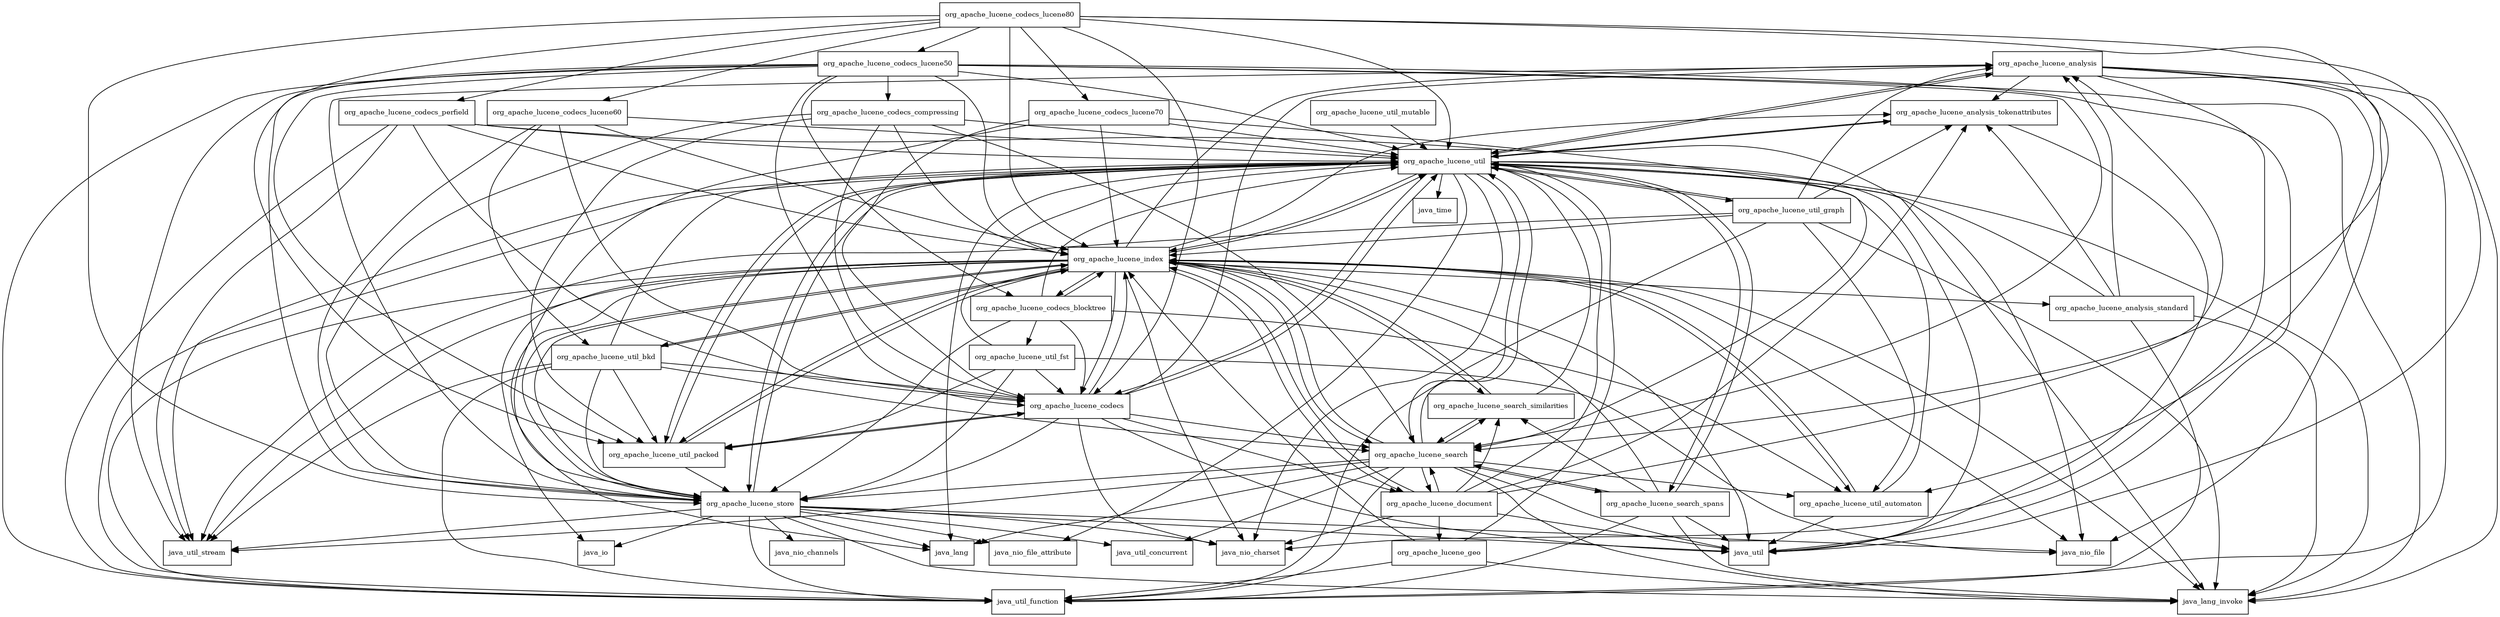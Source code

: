 digraph lucene_core_8_2_0_package_dependencies {
  node [shape = box, fontsize=10.0];
  org_apache_lucene_analysis -> java_lang_invoke;
  org_apache_lucene_analysis -> java_nio_charset;
  org_apache_lucene_analysis -> java_nio_file;
  org_apache_lucene_analysis -> java_util_function;
  org_apache_lucene_analysis -> org_apache_lucene_analysis_tokenattributes;
  org_apache_lucene_analysis -> org_apache_lucene_store;
  org_apache_lucene_analysis -> org_apache_lucene_util;
  org_apache_lucene_analysis -> org_apache_lucene_util_automaton;
  org_apache_lucene_analysis_standard -> java_lang_invoke;
  org_apache_lucene_analysis_standard -> java_util_function;
  org_apache_lucene_analysis_standard -> org_apache_lucene_analysis;
  org_apache_lucene_analysis_standard -> org_apache_lucene_analysis_tokenattributes;
  org_apache_lucene_analysis_standard -> org_apache_lucene_util;
  org_apache_lucene_analysis_tokenattributes -> java_util;
  org_apache_lucene_analysis_tokenattributes -> org_apache_lucene_util;
  org_apache_lucene_codecs -> java_nio_charset;
  org_apache_lucene_codecs -> java_util;
  org_apache_lucene_codecs -> org_apache_lucene_analysis;
  org_apache_lucene_codecs -> org_apache_lucene_document;
  org_apache_lucene_codecs -> org_apache_lucene_index;
  org_apache_lucene_codecs -> org_apache_lucene_search;
  org_apache_lucene_codecs -> org_apache_lucene_store;
  org_apache_lucene_codecs -> org_apache_lucene_util;
  org_apache_lucene_codecs -> org_apache_lucene_util_packed;
  org_apache_lucene_codecs_blocktree -> org_apache_lucene_codecs;
  org_apache_lucene_codecs_blocktree -> org_apache_lucene_index;
  org_apache_lucene_codecs_blocktree -> org_apache_lucene_store;
  org_apache_lucene_codecs_blocktree -> org_apache_lucene_util;
  org_apache_lucene_codecs_blocktree -> org_apache_lucene_util_automaton;
  org_apache_lucene_codecs_blocktree -> org_apache_lucene_util_fst;
  org_apache_lucene_codecs_compressing -> org_apache_lucene_codecs;
  org_apache_lucene_codecs_compressing -> org_apache_lucene_index;
  org_apache_lucene_codecs_compressing -> org_apache_lucene_search;
  org_apache_lucene_codecs_compressing -> org_apache_lucene_store;
  org_apache_lucene_codecs_compressing -> org_apache_lucene_util;
  org_apache_lucene_codecs_compressing -> org_apache_lucene_util_packed;
  org_apache_lucene_codecs_lucene50 -> java_lang_invoke;
  org_apache_lucene_codecs_lucene50 -> java_util;
  org_apache_lucene_codecs_lucene50 -> java_util_function;
  org_apache_lucene_codecs_lucene50 -> java_util_stream;
  org_apache_lucene_codecs_lucene50 -> org_apache_lucene_codecs;
  org_apache_lucene_codecs_lucene50 -> org_apache_lucene_codecs_blocktree;
  org_apache_lucene_codecs_lucene50 -> org_apache_lucene_codecs_compressing;
  org_apache_lucene_codecs_lucene50 -> org_apache_lucene_index;
  org_apache_lucene_codecs_lucene50 -> org_apache_lucene_search;
  org_apache_lucene_codecs_lucene50 -> org_apache_lucene_store;
  org_apache_lucene_codecs_lucene50 -> org_apache_lucene_util;
  org_apache_lucene_codecs_lucene50 -> org_apache_lucene_util_packed;
  org_apache_lucene_codecs_lucene60 -> org_apache_lucene_codecs;
  org_apache_lucene_codecs_lucene60 -> org_apache_lucene_index;
  org_apache_lucene_codecs_lucene60 -> org_apache_lucene_store;
  org_apache_lucene_codecs_lucene60 -> org_apache_lucene_util;
  org_apache_lucene_codecs_lucene60 -> org_apache_lucene_util_bkd;
  org_apache_lucene_codecs_lucene70 -> org_apache_lucene_codecs;
  org_apache_lucene_codecs_lucene70 -> org_apache_lucene_index;
  org_apache_lucene_codecs_lucene70 -> org_apache_lucene_search;
  org_apache_lucene_codecs_lucene70 -> org_apache_lucene_store;
  org_apache_lucene_codecs_lucene70 -> org_apache_lucene_util;
  org_apache_lucene_codecs_lucene80 -> java_util;
  org_apache_lucene_codecs_lucene80 -> org_apache_lucene_codecs;
  org_apache_lucene_codecs_lucene80 -> org_apache_lucene_codecs_lucene50;
  org_apache_lucene_codecs_lucene80 -> org_apache_lucene_codecs_lucene60;
  org_apache_lucene_codecs_lucene80 -> org_apache_lucene_codecs_lucene70;
  org_apache_lucene_codecs_lucene80 -> org_apache_lucene_codecs_perfield;
  org_apache_lucene_codecs_lucene80 -> org_apache_lucene_index;
  org_apache_lucene_codecs_lucene80 -> org_apache_lucene_search;
  org_apache_lucene_codecs_lucene80 -> org_apache_lucene_store;
  org_apache_lucene_codecs_lucene80 -> org_apache_lucene_util;
  org_apache_lucene_codecs_lucene80 -> org_apache_lucene_util_packed;
  org_apache_lucene_codecs_perfield -> java_lang_invoke;
  org_apache_lucene_codecs_perfield -> java_util_function;
  org_apache_lucene_codecs_perfield -> java_util_stream;
  org_apache_lucene_codecs_perfield -> org_apache_lucene_codecs;
  org_apache_lucene_codecs_perfield -> org_apache_lucene_index;
  org_apache_lucene_codecs_perfield -> org_apache_lucene_util;
  org_apache_lucene_document -> java_nio_charset;
  org_apache_lucene_document -> java_util;
  org_apache_lucene_document -> org_apache_lucene_analysis;
  org_apache_lucene_document -> org_apache_lucene_analysis_tokenattributes;
  org_apache_lucene_document -> org_apache_lucene_geo;
  org_apache_lucene_document -> org_apache_lucene_index;
  org_apache_lucene_document -> org_apache_lucene_search;
  org_apache_lucene_document -> org_apache_lucene_search_similarities;
  org_apache_lucene_document -> org_apache_lucene_util;
  org_apache_lucene_geo -> java_lang_invoke;
  org_apache_lucene_geo -> java_util_function;
  org_apache_lucene_geo -> org_apache_lucene_index;
  org_apache_lucene_geo -> org_apache_lucene_util;
  org_apache_lucene_index -> java_io;
  org_apache_lucene_index -> java_lang;
  org_apache_lucene_index -> java_lang_invoke;
  org_apache_lucene_index -> java_nio_charset;
  org_apache_lucene_index -> java_nio_file;
  org_apache_lucene_index -> java_util;
  org_apache_lucene_index -> java_util_function;
  org_apache_lucene_index -> java_util_stream;
  org_apache_lucene_index -> org_apache_lucene_analysis;
  org_apache_lucene_index -> org_apache_lucene_analysis_standard;
  org_apache_lucene_index -> org_apache_lucene_analysis_tokenattributes;
  org_apache_lucene_index -> org_apache_lucene_codecs;
  org_apache_lucene_index -> org_apache_lucene_codecs_blocktree;
  org_apache_lucene_index -> org_apache_lucene_document;
  org_apache_lucene_index -> org_apache_lucene_search;
  org_apache_lucene_index -> org_apache_lucene_search_similarities;
  org_apache_lucene_index -> org_apache_lucene_store;
  org_apache_lucene_index -> org_apache_lucene_util;
  org_apache_lucene_index -> org_apache_lucene_util_automaton;
  org_apache_lucene_index -> org_apache_lucene_util_bkd;
  org_apache_lucene_index -> org_apache_lucene_util_packed;
  org_apache_lucene_search -> java_lang;
  org_apache_lucene_search -> java_lang_invoke;
  org_apache_lucene_search -> java_util;
  org_apache_lucene_search -> java_util_concurrent;
  org_apache_lucene_search -> java_util_function;
  org_apache_lucene_search -> java_util_stream;
  org_apache_lucene_search -> org_apache_lucene_document;
  org_apache_lucene_search -> org_apache_lucene_index;
  org_apache_lucene_search -> org_apache_lucene_search_similarities;
  org_apache_lucene_search -> org_apache_lucene_search_spans;
  org_apache_lucene_search -> org_apache_lucene_store;
  org_apache_lucene_search -> org_apache_lucene_util;
  org_apache_lucene_search -> org_apache_lucene_util_automaton;
  org_apache_lucene_search_similarities -> org_apache_lucene_index;
  org_apache_lucene_search_similarities -> org_apache_lucene_search;
  org_apache_lucene_search_similarities -> org_apache_lucene_util;
  org_apache_lucene_search_spans -> java_lang_invoke;
  org_apache_lucene_search_spans -> java_util;
  org_apache_lucene_search_spans -> java_util_function;
  org_apache_lucene_search_spans -> org_apache_lucene_index;
  org_apache_lucene_search_spans -> org_apache_lucene_search;
  org_apache_lucene_search_spans -> org_apache_lucene_search_similarities;
  org_apache_lucene_search_spans -> org_apache_lucene_util;
  org_apache_lucene_store -> java_io;
  org_apache_lucene_store -> java_lang;
  org_apache_lucene_store -> java_lang_invoke;
  org_apache_lucene_store -> java_nio_channels;
  org_apache_lucene_store -> java_nio_charset;
  org_apache_lucene_store -> java_nio_file;
  org_apache_lucene_store -> java_nio_file_attribute;
  org_apache_lucene_store -> java_util;
  org_apache_lucene_store -> java_util_concurrent;
  org_apache_lucene_store -> java_util_function;
  org_apache_lucene_store -> java_util_stream;
  org_apache_lucene_store -> org_apache_lucene_index;
  org_apache_lucene_store -> org_apache_lucene_util;
  org_apache_lucene_util -> java_lang;
  org_apache_lucene_util -> java_lang_invoke;
  org_apache_lucene_util -> java_nio_charset;
  org_apache_lucene_util -> java_nio_file;
  org_apache_lucene_util -> java_nio_file_attribute;
  org_apache_lucene_util -> java_time;
  org_apache_lucene_util -> java_util;
  org_apache_lucene_util -> java_util_function;
  org_apache_lucene_util -> java_util_stream;
  org_apache_lucene_util -> org_apache_lucene_analysis;
  org_apache_lucene_util -> org_apache_lucene_analysis_tokenattributes;
  org_apache_lucene_util -> org_apache_lucene_codecs;
  org_apache_lucene_util -> org_apache_lucene_index;
  org_apache_lucene_util -> org_apache_lucene_search;
  org_apache_lucene_util -> org_apache_lucene_search_spans;
  org_apache_lucene_util -> org_apache_lucene_store;
  org_apache_lucene_util -> org_apache_lucene_util_graph;
  org_apache_lucene_util -> org_apache_lucene_util_packed;
  org_apache_lucene_util_automaton -> java_util;
  org_apache_lucene_util_automaton -> org_apache_lucene_index;
  org_apache_lucene_util_automaton -> org_apache_lucene_util;
  org_apache_lucene_util_bkd -> java_util_function;
  org_apache_lucene_util_bkd -> java_util_stream;
  org_apache_lucene_util_bkd -> org_apache_lucene_codecs;
  org_apache_lucene_util_bkd -> org_apache_lucene_index;
  org_apache_lucene_util_bkd -> org_apache_lucene_search;
  org_apache_lucene_util_bkd -> org_apache_lucene_store;
  org_apache_lucene_util_bkd -> org_apache_lucene_util;
  org_apache_lucene_util_bkd -> org_apache_lucene_util_packed;
  org_apache_lucene_util_fst -> java_nio_file;
  org_apache_lucene_util_fst -> org_apache_lucene_codecs;
  org_apache_lucene_util_fst -> org_apache_lucene_store;
  org_apache_lucene_util_fst -> org_apache_lucene_util;
  org_apache_lucene_util_fst -> org_apache_lucene_util_packed;
  org_apache_lucene_util_graph -> java_lang_invoke;
  org_apache_lucene_util_graph -> java_util_function;
  org_apache_lucene_util_graph -> java_util_stream;
  org_apache_lucene_util_graph -> org_apache_lucene_analysis;
  org_apache_lucene_util_graph -> org_apache_lucene_analysis_tokenattributes;
  org_apache_lucene_util_graph -> org_apache_lucene_index;
  org_apache_lucene_util_graph -> org_apache_lucene_util;
  org_apache_lucene_util_graph -> org_apache_lucene_util_automaton;
  org_apache_lucene_util_mutable -> org_apache_lucene_util;
  org_apache_lucene_util_packed -> org_apache_lucene_codecs;
  org_apache_lucene_util_packed -> org_apache_lucene_index;
  org_apache_lucene_util_packed -> org_apache_lucene_store;
  org_apache_lucene_util_packed -> org_apache_lucene_util;
}
